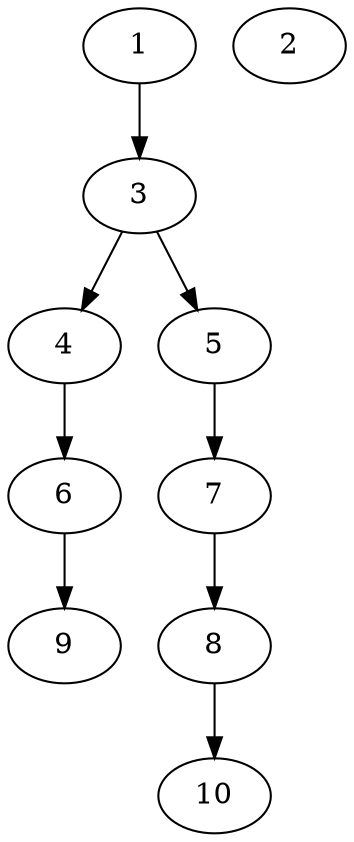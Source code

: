 // DAG (tier=1-easy, mode=compute, n=10, ccr=0.258, fat=0.404, density=0.210, regular=0.754, jump=0.028, mindata=262144, maxdata=2097152)
// DAG automatically generated by daggen at Sun Aug 24 16:33:32 2025
// /home/ermia/Project/Environments/daggen/bin/daggen --dot --ccr 0.258 --fat 0.404 --regular 0.754 --density 0.210 --jump 0.028 --mindata 262144 --maxdata 2097152 -n 10 
digraph G {
  1 [size="489966194957624", alpha="0.05", expect_size="244983097478812"]
  1 -> 3 [size ="12732430548992"]
  2 [size="1590432253962479", alpha="0.16", expect_size="795216126981239"]
  3 [size="4839437854532487", alpha="0.06", expect_size="2419718927266243"]
  3 -> 4 [size ="10279811284992"]
  3 -> 5 [size ="10279811284992"]
  4 [size="38437799122390432", alpha="0.06", expect_size="19218899561195216"]
  4 -> 6 [size ="30282874880000"]
  5 [size="24621510772686", alpha="0.07", expect_size="12310755386343"]
  5 -> 7 [size ="739950723072"]
  6 [size="2486448122398507008", alpha="0.02", expect_size="1243224061199253504"]
  6 -> 9 [size ="14682823852032"]
  7 [size="3609402460138897408", alpha="0.06", expect_size="1804701230069448704"]
  7 -> 8 [size ="18824069906432"]
  8 [size="227320524349374464", alpha="0.15", expect_size="113660262174687232"]
  8 -> 10 [size ="2979767779328"]
  9 [size="13234396515702352", alpha="0.07", expect_size="6617198257851176"]
  10 [size="455093838436411", alpha="0.02", expect_size="227546919218205"]
}